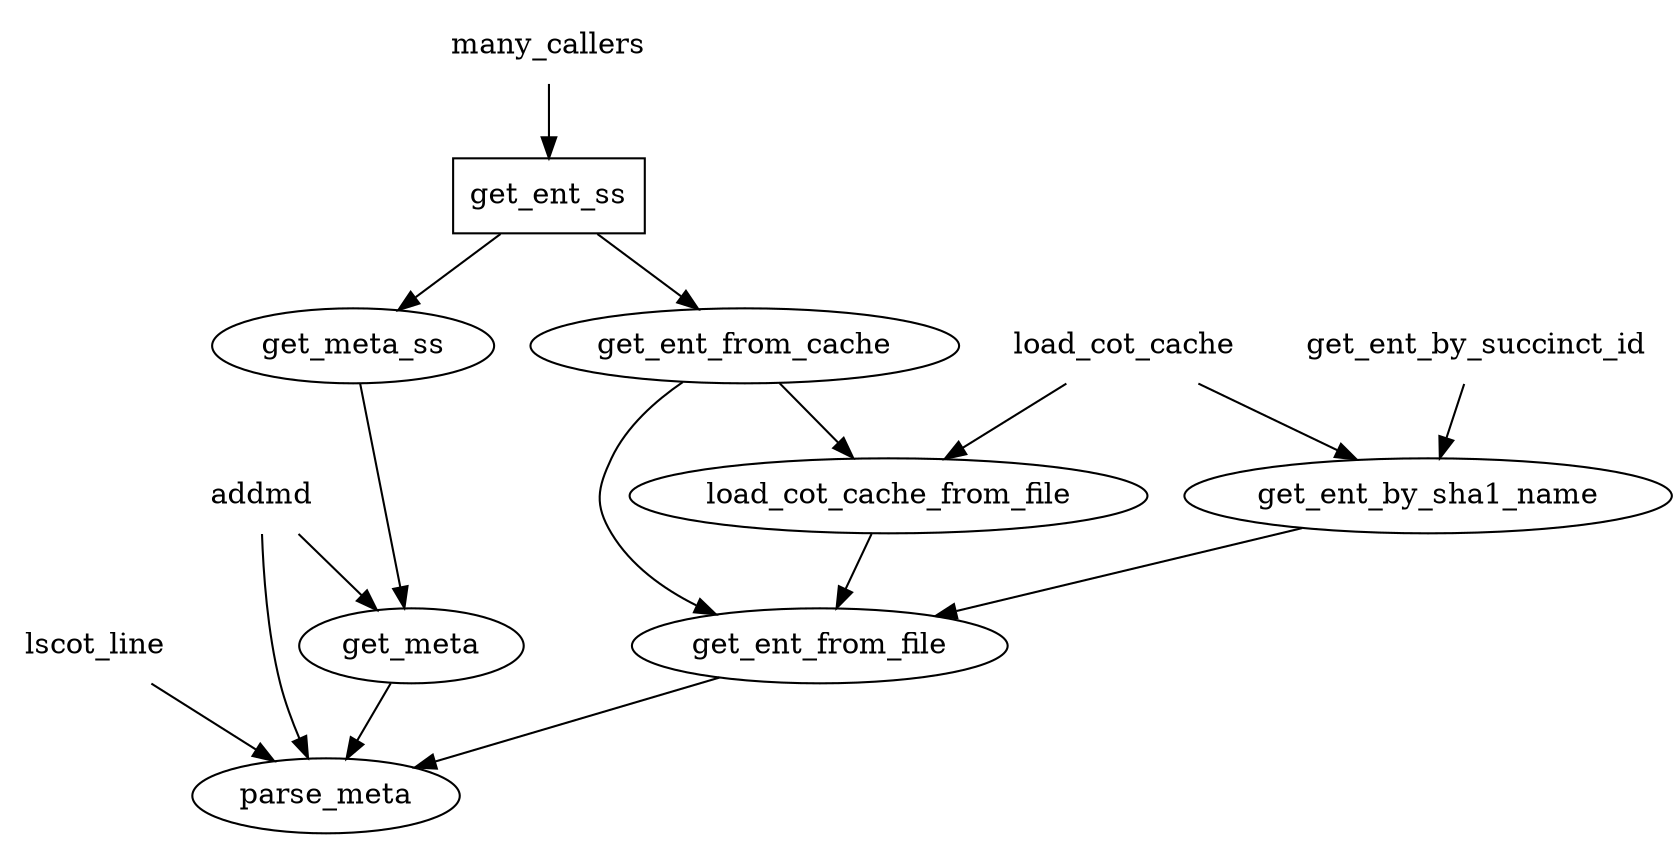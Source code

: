 // Handdrawn call graph of metadata fetching
// 24.3.2010, Sampo Kellomaki (sampo@iki.fi)
// dot -Tps meta-fetch.dot -o meta-fetch.ps && gv meta-fetch.ps
digraph metadata_fetching {

lscot_line [shape=none];
addmd [shape=none];
load_cot_cache [shape=none];
get_ent_by_succinct_id [shape=none];
many_callers [shape=none];
get_ent_ss [shape=box];

lscot_line -> parse_meta;
addmd -> parse_meta;
addmd -> get_meta;
get_meta -> parse_meta;
get_meta_ss -> get_meta;
get_ent_ss -> get_meta_ss;
get_ent_ss -> get_ent_from_cache;
many_callers -> get_ent_ss;

get_ent_from_file -> parse_meta;
get_ent_by_sha1_name -> get_ent_from_file;
get_ent_from_cache -> get_ent_from_file;
load_cot_cache_from_file -> get_ent_from_file;

load_cot_cache -> load_cot_cache_from_file;
get_ent_from_cache -> load_cot_cache_from_file;

load_cot_cache -> get_ent_by_sha1_name;
get_ent_by_succinct_id -> get_ent_by_sha1_name;

}
